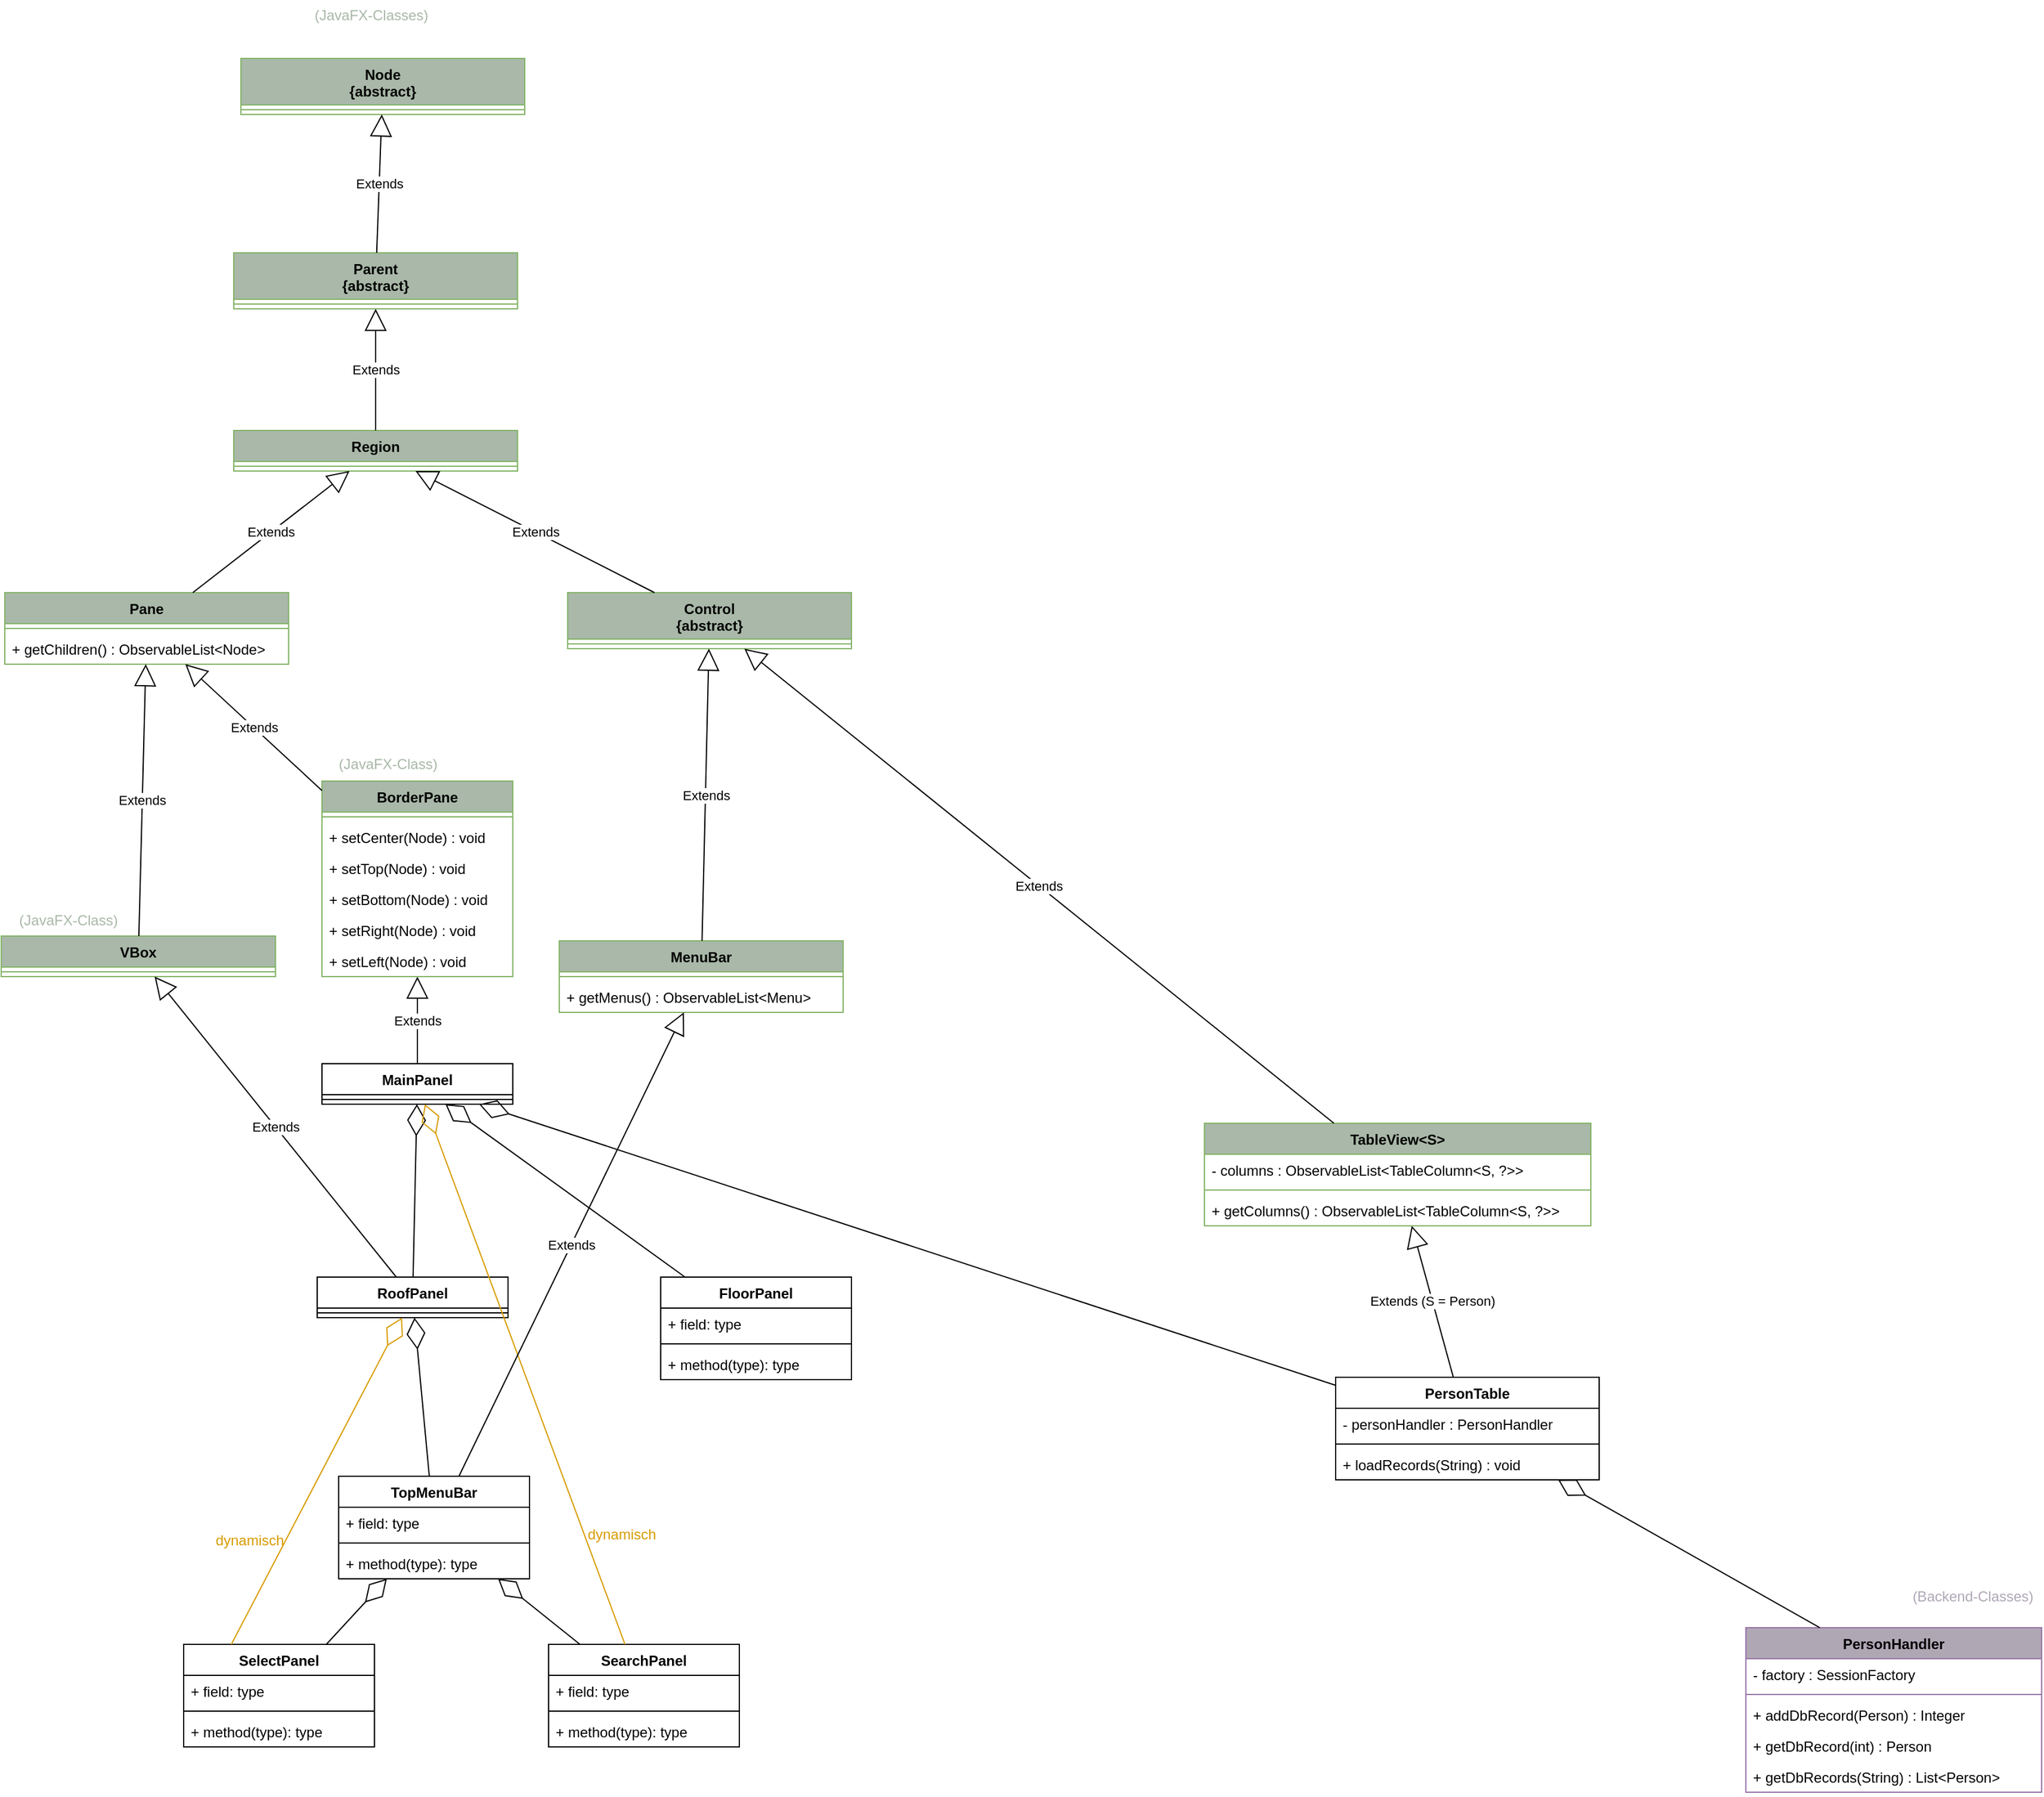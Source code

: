 <mxfile version="21.2.8" type="device">
  <diagram name="Seite-1" id="951YWTJplSf1WFwRsg5J">
    <mxGraphModel dx="1787" dy="1872" grid="0" gridSize="10" guides="1" tooltips="1" connect="1" arrows="1" fold="1" page="1" pageScale="1" pageWidth="1169" pageHeight="827" math="0" shadow="0">
      <root>
        <mxCell id="0" />
        <mxCell id="1" parent="0" />
        <mxCell id="z5cxhXVVNqhrZBHQP9qA-2" value="MainPanel" style="swimlane;fontStyle=1;align=center;verticalAlign=top;childLayout=stackLayout;horizontal=1;startSize=26;horizontalStack=0;resizeParent=1;resizeParentMax=0;resizeLast=0;collapsible=1;marginBottom=0;whiteSpace=wrap;html=1;" parent="1" vertex="1">
          <mxGeometry x="627" y="149" width="160" height="34" as="geometry" />
        </mxCell>
        <mxCell id="z5cxhXVVNqhrZBHQP9qA-4" value="" style="line;strokeWidth=1;fillColor=none;align=left;verticalAlign=middle;spacingTop=-1;spacingLeft=3;spacingRight=3;rotatable=0;labelPosition=right;points=[];portConstraint=eastwest;strokeColor=inherit;" parent="z5cxhXVVNqhrZBHQP9qA-2" vertex="1">
          <mxGeometry y="26" width="160" height="8" as="geometry" />
        </mxCell>
        <mxCell id="z5cxhXVVNqhrZBHQP9qA-6" value="SelectPanel" style="swimlane;fontStyle=1;align=center;verticalAlign=top;childLayout=stackLayout;horizontal=1;startSize=26;horizontalStack=0;resizeParent=1;resizeParentMax=0;resizeLast=0;collapsible=1;marginBottom=0;whiteSpace=wrap;html=1;" parent="1" vertex="1">
          <mxGeometry x="511" y="636" width="160" height="86" as="geometry" />
        </mxCell>
        <mxCell id="z5cxhXVVNqhrZBHQP9qA-7" value="+ field: type" style="text;strokeColor=none;fillColor=none;align=left;verticalAlign=top;spacingLeft=4;spacingRight=4;overflow=hidden;rotatable=0;points=[[0,0.5],[1,0.5]];portConstraint=eastwest;whiteSpace=wrap;html=1;" parent="z5cxhXVVNqhrZBHQP9qA-6" vertex="1">
          <mxGeometry y="26" width="160" height="26" as="geometry" />
        </mxCell>
        <mxCell id="z5cxhXVVNqhrZBHQP9qA-8" value="" style="line;strokeWidth=1;fillColor=none;align=left;verticalAlign=middle;spacingTop=-1;spacingLeft=3;spacingRight=3;rotatable=0;labelPosition=right;points=[];portConstraint=eastwest;strokeColor=inherit;" parent="z5cxhXVVNqhrZBHQP9qA-6" vertex="1">
          <mxGeometry y="52" width="160" height="8" as="geometry" />
        </mxCell>
        <mxCell id="z5cxhXVVNqhrZBHQP9qA-9" value="+ method(type): type" style="text;strokeColor=none;fillColor=none;align=left;verticalAlign=top;spacingLeft=4;spacingRight=4;overflow=hidden;rotatable=0;points=[[0,0.5],[1,0.5]];portConstraint=eastwest;whiteSpace=wrap;html=1;" parent="z5cxhXVVNqhrZBHQP9qA-6" vertex="1">
          <mxGeometry y="60" width="160" height="26" as="geometry" />
        </mxCell>
        <mxCell id="z5cxhXVVNqhrZBHQP9qA-10" value="FloorPanel" style="swimlane;fontStyle=1;align=center;verticalAlign=top;childLayout=stackLayout;horizontal=1;startSize=26;horizontalStack=0;resizeParent=1;resizeParentMax=0;resizeLast=0;collapsible=1;marginBottom=0;whiteSpace=wrap;html=1;" parent="1" vertex="1">
          <mxGeometry x="911" y="328" width="160" height="86" as="geometry" />
        </mxCell>
        <mxCell id="z5cxhXVVNqhrZBHQP9qA-11" value="+ field: type" style="text;strokeColor=none;fillColor=none;align=left;verticalAlign=top;spacingLeft=4;spacingRight=4;overflow=hidden;rotatable=0;points=[[0,0.5],[1,0.5]];portConstraint=eastwest;whiteSpace=wrap;html=1;" parent="z5cxhXVVNqhrZBHQP9qA-10" vertex="1">
          <mxGeometry y="26" width="160" height="26" as="geometry" />
        </mxCell>
        <mxCell id="z5cxhXVVNqhrZBHQP9qA-12" value="" style="line;strokeWidth=1;fillColor=none;align=left;verticalAlign=middle;spacingTop=-1;spacingLeft=3;spacingRight=3;rotatable=0;labelPosition=right;points=[];portConstraint=eastwest;strokeColor=inherit;" parent="z5cxhXVVNqhrZBHQP9qA-10" vertex="1">
          <mxGeometry y="52" width="160" height="8" as="geometry" />
        </mxCell>
        <mxCell id="z5cxhXVVNqhrZBHQP9qA-13" value="+ method(type): type" style="text;strokeColor=none;fillColor=none;align=left;verticalAlign=top;spacingLeft=4;spacingRight=4;overflow=hidden;rotatable=0;points=[[0,0.5],[1,0.5]];portConstraint=eastwest;whiteSpace=wrap;html=1;" parent="z5cxhXVVNqhrZBHQP9qA-10" vertex="1">
          <mxGeometry y="60" width="160" height="26" as="geometry" />
        </mxCell>
        <mxCell id="z5cxhXVVNqhrZBHQP9qA-14" value="PersonTable" style="swimlane;fontStyle=1;align=center;verticalAlign=top;childLayout=stackLayout;horizontal=1;startSize=26;horizontalStack=0;resizeParent=1;resizeParentMax=0;resizeLast=0;collapsible=1;marginBottom=0;whiteSpace=wrap;html=1;" parent="1" vertex="1">
          <mxGeometry x="1477" y="412" width="221" height="86" as="geometry" />
        </mxCell>
        <mxCell id="z5cxhXVVNqhrZBHQP9qA-15" value="- personHandler : PersonHandler" style="text;strokeColor=none;fillColor=none;align=left;verticalAlign=top;spacingLeft=4;spacingRight=4;overflow=hidden;rotatable=0;points=[[0,0.5],[1,0.5]];portConstraint=eastwest;whiteSpace=wrap;html=1;" parent="z5cxhXVVNqhrZBHQP9qA-14" vertex="1">
          <mxGeometry y="26" width="221" height="26" as="geometry" />
        </mxCell>
        <mxCell id="z5cxhXVVNqhrZBHQP9qA-16" value="" style="line;strokeWidth=1;fillColor=none;align=left;verticalAlign=middle;spacingTop=-1;spacingLeft=3;spacingRight=3;rotatable=0;labelPosition=right;points=[];portConstraint=eastwest;strokeColor=inherit;" parent="z5cxhXVVNqhrZBHQP9qA-14" vertex="1">
          <mxGeometry y="52" width="221" height="8" as="geometry" />
        </mxCell>
        <mxCell id="z5cxhXVVNqhrZBHQP9qA-17" value="+ loadRecords(String) : void" style="text;strokeColor=none;fillColor=none;align=left;verticalAlign=top;spacingLeft=4;spacingRight=4;overflow=hidden;rotatable=0;points=[[0,0.5],[1,0.5]];portConstraint=eastwest;whiteSpace=wrap;html=1;" parent="z5cxhXVVNqhrZBHQP9qA-14" vertex="1">
          <mxGeometry y="60" width="221" height="26" as="geometry" />
        </mxCell>
        <mxCell id="z5cxhXVVNqhrZBHQP9qA-18" value="" style="endArrow=diamondThin;endFill=0;endSize=24;html=1;rounded=0;" parent="1" source="6ANkfKjGLpZd2tEgMITe-1" target="z5cxhXVVNqhrZBHQP9qA-2" edge="1">
          <mxGeometry width="160" relative="1" as="geometry">
            <mxPoint x="279" y="239" as="sourcePoint" />
            <mxPoint x="221" y="236" as="targetPoint" />
          </mxGeometry>
        </mxCell>
        <mxCell id="z5cxhXVVNqhrZBHQP9qA-19" value="" style="endArrow=diamondThin;endFill=0;endSize=24;html=1;rounded=0;" parent="1" source="z5cxhXVVNqhrZBHQP9qA-10" target="z5cxhXVVNqhrZBHQP9qA-2" edge="1">
          <mxGeometry width="160" relative="1" as="geometry">
            <mxPoint x="364" y="223" as="sourcePoint" />
            <mxPoint x="488" y="272" as="targetPoint" />
          </mxGeometry>
        </mxCell>
        <mxCell id="z5cxhXVVNqhrZBHQP9qA-20" value="" style="endArrow=diamondThin;endFill=0;endSize=24;html=1;rounded=0;" parent="1" source="z5cxhXVVNqhrZBHQP9qA-14" target="z5cxhXVVNqhrZBHQP9qA-2" edge="1">
          <mxGeometry width="160" relative="1" as="geometry">
            <mxPoint x="419" y="223" as="sourcePoint" />
            <mxPoint x="654" y="148" as="targetPoint" />
          </mxGeometry>
        </mxCell>
        <mxCell id="z5cxhXVVNqhrZBHQP9qA-31" value="PersonHandler" style="swimlane;fontStyle=1;align=center;verticalAlign=top;childLayout=stackLayout;horizontal=1;startSize=26;horizontalStack=0;resizeParent=1;resizeParentMax=0;resizeLast=0;collapsible=1;marginBottom=0;whiteSpace=wrap;html=1;fillColor=#B0A7B5;strokeColor=#9673a6;gradientColor=none;" parent="1" vertex="1">
          <mxGeometry x="1821" y="622" width="248" height="138" as="geometry" />
        </mxCell>
        <mxCell id="z5cxhXVVNqhrZBHQP9qA-32" value="- factory : SessionFactory" style="text;strokeColor=none;fillColor=none;align=left;verticalAlign=top;spacingLeft=4;spacingRight=4;overflow=hidden;rotatable=0;points=[[0,0.5],[1,0.5]];portConstraint=eastwest;whiteSpace=wrap;html=1;" parent="z5cxhXVVNqhrZBHQP9qA-31" vertex="1">
          <mxGeometry y="26" width="248" height="26" as="geometry" />
        </mxCell>
        <mxCell id="z5cxhXVVNqhrZBHQP9qA-33" value="" style="line;strokeWidth=1;fillColor=none;align=left;verticalAlign=middle;spacingTop=-1;spacingLeft=3;spacingRight=3;rotatable=0;labelPosition=right;points=[];portConstraint=eastwest;strokeColor=inherit;" parent="z5cxhXVVNqhrZBHQP9qA-31" vertex="1">
          <mxGeometry y="52" width="248" height="8" as="geometry" />
        </mxCell>
        <mxCell id="z5cxhXVVNqhrZBHQP9qA-34" value="+ addDbRecord(Person) : Integer" style="text;strokeColor=none;fillColor=none;align=left;verticalAlign=top;spacingLeft=4;spacingRight=4;overflow=hidden;rotatable=0;points=[[0,0.5],[1,0.5]];portConstraint=eastwest;whiteSpace=wrap;html=1;" parent="z5cxhXVVNqhrZBHQP9qA-31" vertex="1">
          <mxGeometry y="60" width="248" height="26" as="geometry" />
        </mxCell>
        <mxCell id="6ANkfKjGLpZd2tEgMITe-6" value="+ getDbRecord(int) : Person" style="text;strokeColor=none;fillColor=none;align=left;verticalAlign=top;spacingLeft=4;spacingRight=4;overflow=hidden;rotatable=0;points=[[0,0.5],[1,0.5]];portConstraint=eastwest;whiteSpace=wrap;html=1;" vertex="1" parent="z5cxhXVVNqhrZBHQP9qA-31">
          <mxGeometry y="86" width="248" height="26" as="geometry" />
        </mxCell>
        <mxCell id="6ANkfKjGLpZd2tEgMITe-7" value="+ getDbRecords(String) : List&amp;lt;Person&amp;gt;" style="text;strokeColor=none;fillColor=none;align=left;verticalAlign=top;spacingLeft=4;spacingRight=4;overflow=hidden;rotatable=0;points=[[0,0.5],[1,0.5]];portConstraint=eastwest;whiteSpace=wrap;html=1;" vertex="1" parent="z5cxhXVVNqhrZBHQP9qA-31">
          <mxGeometry y="112" width="248" height="26" as="geometry" />
        </mxCell>
        <mxCell id="z5cxhXVVNqhrZBHQP9qA-35" value="" style="endArrow=diamondThin;endFill=0;endSize=24;html=1;rounded=0;exitX=0.25;exitY=0;exitDx=0;exitDy=0;" parent="1" source="z5cxhXVVNqhrZBHQP9qA-31" target="z5cxhXVVNqhrZBHQP9qA-14" edge="1">
          <mxGeometry width="160" relative="1" as="geometry">
            <mxPoint x="27" y="585" as="sourcePoint" />
            <mxPoint x="340" y="381" as="targetPoint" />
          </mxGeometry>
        </mxCell>
        <mxCell id="6ANkfKjGLpZd2tEgMITe-1" value="RoofPanel" style="swimlane;fontStyle=1;align=center;verticalAlign=top;childLayout=stackLayout;horizontal=1;startSize=26;horizontalStack=0;resizeParent=1;resizeParentMax=0;resizeLast=0;collapsible=1;marginBottom=0;whiteSpace=wrap;html=1;" vertex="1" parent="1">
          <mxGeometry x="623" y="328" width="160" height="34" as="geometry" />
        </mxCell>
        <mxCell id="6ANkfKjGLpZd2tEgMITe-3" value="" style="line;strokeWidth=1;fillColor=none;align=left;verticalAlign=middle;spacingTop=-1;spacingLeft=3;spacingRight=3;rotatable=0;labelPosition=right;points=[];portConstraint=eastwest;strokeColor=inherit;" vertex="1" parent="6ANkfKjGLpZd2tEgMITe-1">
          <mxGeometry y="26" width="160" height="8" as="geometry" />
        </mxCell>
        <mxCell id="6ANkfKjGLpZd2tEgMITe-8" value="TopMenuBar" style="swimlane;fontStyle=1;align=center;verticalAlign=top;childLayout=stackLayout;horizontal=1;startSize=26;horizontalStack=0;resizeParent=1;resizeParentMax=0;resizeLast=0;collapsible=1;marginBottom=0;whiteSpace=wrap;html=1;" vertex="1" parent="1">
          <mxGeometry x="641" y="495" width="160" height="86" as="geometry" />
        </mxCell>
        <mxCell id="6ANkfKjGLpZd2tEgMITe-9" value="+ field: type" style="text;strokeColor=none;fillColor=none;align=left;verticalAlign=top;spacingLeft=4;spacingRight=4;overflow=hidden;rotatable=0;points=[[0,0.5],[1,0.5]];portConstraint=eastwest;whiteSpace=wrap;html=1;" vertex="1" parent="6ANkfKjGLpZd2tEgMITe-8">
          <mxGeometry y="26" width="160" height="26" as="geometry" />
        </mxCell>
        <mxCell id="6ANkfKjGLpZd2tEgMITe-10" value="" style="line;strokeWidth=1;fillColor=none;align=left;verticalAlign=middle;spacingTop=-1;spacingLeft=3;spacingRight=3;rotatable=0;labelPosition=right;points=[];portConstraint=eastwest;strokeColor=inherit;" vertex="1" parent="6ANkfKjGLpZd2tEgMITe-8">
          <mxGeometry y="52" width="160" height="8" as="geometry" />
        </mxCell>
        <mxCell id="6ANkfKjGLpZd2tEgMITe-11" value="+ method(type): type" style="text;strokeColor=none;fillColor=none;align=left;verticalAlign=top;spacingLeft=4;spacingRight=4;overflow=hidden;rotatable=0;points=[[0,0.5],[1,0.5]];portConstraint=eastwest;whiteSpace=wrap;html=1;" vertex="1" parent="6ANkfKjGLpZd2tEgMITe-8">
          <mxGeometry y="60" width="160" height="26" as="geometry" />
        </mxCell>
        <mxCell id="6ANkfKjGLpZd2tEgMITe-12" value="" style="endArrow=diamondThin;endFill=0;endSize=24;html=1;rounded=0;" edge="1" parent="1" source="6ANkfKjGLpZd2tEgMITe-8" target="6ANkfKjGLpZd2tEgMITe-1">
          <mxGeometry width="160" relative="1" as="geometry">
            <mxPoint x="713" y="338" as="sourcePoint" />
            <mxPoint x="784" y="447" as="targetPoint" />
          </mxGeometry>
        </mxCell>
        <mxCell id="6ANkfKjGLpZd2tEgMITe-13" value="SearchPanel" style="swimlane;fontStyle=1;align=center;verticalAlign=top;childLayout=stackLayout;horizontal=1;startSize=26;horizontalStack=0;resizeParent=1;resizeParentMax=0;resizeLast=0;collapsible=1;marginBottom=0;whiteSpace=wrap;html=1;" vertex="1" parent="1">
          <mxGeometry x="817" y="636" width="160" height="86" as="geometry" />
        </mxCell>
        <mxCell id="6ANkfKjGLpZd2tEgMITe-14" value="+ field: type" style="text;strokeColor=none;fillColor=none;align=left;verticalAlign=top;spacingLeft=4;spacingRight=4;overflow=hidden;rotatable=0;points=[[0,0.5],[1,0.5]];portConstraint=eastwest;whiteSpace=wrap;html=1;" vertex="1" parent="6ANkfKjGLpZd2tEgMITe-13">
          <mxGeometry y="26" width="160" height="26" as="geometry" />
        </mxCell>
        <mxCell id="6ANkfKjGLpZd2tEgMITe-15" value="" style="line;strokeWidth=1;fillColor=none;align=left;verticalAlign=middle;spacingTop=-1;spacingLeft=3;spacingRight=3;rotatable=0;labelPosition=right;points=[];portConstraint=eastwest;strokeColor=inherit;" vertex="1" parent="6ANkfKjGLpZd2tEgMITe-13">
          <mxGeometry y="52" width="160" height="8" as="geometry" />
        </mxCell>
        <mxCell id="6ANkfKjGLpZd2tEgMITe-16" value="+ method(type): type" style="text;strokeColor=none;fillColor=none;align=left;verticalAlign=top;spacingLeft=4;spacingRight=4;overflow=hidden;rotatable=0;points=[[0,0.5],[1,0.5]];portConstraint=eastwest;whiteSpace=wrap;html=1;" vertex="1" parent="6ANkfKjGLpZd2tEgMITe-13">
          <mxGeometry y="60" width="160" height="26" as="geometry" />
        </mxCell>
        <mxCell id="6ANkfKjGLpZd2tEgMITe-17" value="" style="endArrow=diamondThin;endFill=0;endSize=24;html=1;rounded=0;" edge="1" parent="1" source="z5cxhXVVNqhrZBHQP9qA-6" target="6ANkfKjGLpZd2tEgMITe-8">
          <mxGeometry width="160" relative="1" as="geometry">
            <mxPoint x="727" y="505" as="sourcePoint" />
            <mxPoint x="715" y="372" as="targetPoint" />
          </mxGeometry>
        </mxCell>
        <mxCell id="6ANkfKjGLpZd2tEgMITe-18" value="" style="endArrow=diamondThin;endFill=0;endSize=24;html=1;rounded=0;" edge="1" parent="1" source="6ANkfKjGLpZd2tEgMITe-13" target="6ANkfKjGLpZd2tEgMITe-8">
          <mxGeometry width="160" relative="1" as="geometry">
            <mxPoint x="641" y="646" as="sourcePoint" />
            <mxPoint x="691" y="591" as="targetPoint" />
          </mxGeometry>
        </mxCell>
        <mxCell id="6ANkfKjGLpZd2tEgMITe-19" value="" style="endArrow=diamondThin;endFill=0;endSize=24;html=1;rounded=0;exitX=0.25;exitY=0;exitDx=0;exitDy=0;fillColor=#ffe6cc;strokeColor=#d79b00;" edge="1" parent="1" source="z5cxhXVVNqhrZBHQP9qA-6" target="6ANkfKjGLpZd2tEgMITe-1">
          <mxGeometry width="160" relative="1" as="geometry">
            <mxPoint x="641" y="646" as="sourcePoint" />
            <mxPoint x="691" y="591" as="targetPoint" />
          </mxGeometry>
        </mxCell>
        <mxCell id="6ANkfKjGLpZd2tEgMITe-21" value="" style="endArrow=diamondThin;endFill=0;endSize=24;html=1;rounded=0;fillColor=#ffe6cc;strokeColor=#d79b00;" edge="1" parent="1" source="6ANkfKjGLpZd2tEgMITe-13" target="z5cxhXVVNqhrZBHQP9qA-2">
          <mxGeometry width="160" relative="1" as="geometry">
            <mxPoint x="921" y="580" as="sourcePoint" />
            <mxPoint x="715" y="372" as="targetPoint" />
          </mxGeometry>
        </mxCell>
        <mxCell id="6ANkfKjGLpZd2tEgMITe-22" value="&lt;font color=&quot;#d79b00&quot;&gt;dynamisch&lt;/font&gt;" style="text;html=1;align=center;verticalAlign=middle;resizable=0;points=[];autosize=1;strokeColor=none;fillColor=none;" vertex="1" parent="1">
          <mxGeometry x="528" y="536" width="75" height="26" as="geometry" />
        </mxCell>
        <mxCell id="6ANkfKjGLpZd2tEgMITe-24" value="&lt;font color=&quot;#d79b00&quot;&gt;dynamisch&lt;/font&gt;" style="text;html=1;align=center;verticalAlign=middle;resizable=0;points=[];autosize=1;strokeColor=none;fillColor=none;" vertex="1" parent="1">
          <mxGeometry x="840" y="531" width="75" height="26" as="geometry" />
        </mxCell>
        <mxCell id="6ANkfKjGLpZd2tEgMITe-27" value="Extends" style="endArrow=block;endSize=16;endFill=0;html=1;rounded=0;" edge="1" parent="1" source="z5cxhXVVNqhrZBHQP9qA-2" target="6ANkfKjGLpZd2tEgMITe-31">
          <mxGeometry width="160" relative="1" as="geometry">
            <mxPoint x="504" y="81" as="sourcePoint" />
            <mxPoint x="711.139" y="-36.0" as="targetPoint" />
          </mxGeometry>
        </mxCell>
        <mxCell id="6ANkfKjGLpZd2tEgMITe-31" value="BorderPane" style="swimlane;fontStyle=1;align=center;verticalAlign=top;childLayout=stackLayout;horizontal=1;startSize=26;horizontalStack=0;resizeParent=1;resizeParentMax=0;resizeLast=0;collapsible=1;marginBottom=0;whiteSpace=wrap;html=1;fillColor=#A9B8A8;strokeColor=#82b366;" vertex="1" parent="1">
          <mxGeometry x="627" y="-88" width="160" height="164" as="geometry" />
        </mxCell>
        <mxCell id="6ANkfKjGLpZd2tEgMITe-33" value="" style="line;strokeWidth=1;fillColor=none;align=left;verticalAlign=middle;spacingTop=-1;spacingLeft=3;spacingRight=3;rotatable=0;labelPosition=right;points=[];portConstraint=eastwest;strokeColor=inherit;" vertex="1" parent="6ANkfKjGLpZd2tEgMITe-31">
          <mxGeometry y="26" width="160" height="8" as="geometry" />
        </mxCell>
        <mxCell id="6ANkfKjGLpZd2tEgMITe-34" value="+ setCenter(Node) : void" style="text;strokeColor=none;fillColor=none;align=left;verticalAlign=top;spacingLeft=4;spacingRight=4;overflow=hidden;rotatable=0;points=[[0,0.5],[1,0.5]];portConstraint=eastwest;whiteSpace=wrap;html=1;" vertex="1" parent="6ANkfKjGLpZd2tEgMITe-31">
          <mxGeometry y="34" width="160" height="26" as="geometry" />
        </mxCell>
        <mxCell id="6ANkfKjGLpZd2tEgMITe-35" value="+ setTop(Node) : void" style="text;strokeColor=none;fillColor=none;align=left;verticalAlign=top;spacingLeft=4;spacingRight=4;overflow=hidden;rotatable=0;points=[[0,0.5],[1,0.5]];portConstraint=eastwest;whiteSpace=wrap;html=1;" vertex="1" parent="6ANkfKjGLpZd2tEgMITe-31">
          <mxGeometry y="60" width="160" height="26" as="geometry" />
        </mxCell>
        <mxCell id="6ANkfKjGLpZd2tEgMITe-36" value="+ setBottom(Node) : void" style="text;strokeColor=none;fillColor=none;align=left;verticalAlign=top;spacingLeft=4;spacingRight=4;overflow=hidden;rotatable=0;points=[[0,0.5],[1,0.5]];portConstraint=eastwest;whiteSpace=wrap;html=1;" vertex="1" parent="6ANkfKjGLpZd2tEgMITe-31">
          <mxGeometry y="86" width="160" height="26" as="geometry" />
        </mxCell>
        <mxCell id="6ANkfKjGLpZd2tEgMITe-37" value="+ setRight(Node) : void" style="text;strokeColor=none;fillColor=none;align=left;verticalAlign=top;spacingLeft=4;spacingRight=4;overflow=hidden;rotatable=0;points=[[0,0.5],[1,0.5]];portConstraint=eastwest;whiteSpace=wrap;html=1;" vertex="1" parent="6ANkfKjGLpZd2tEgMITe-31">
          <mxGeometry y="112" width="160" height="26" as="geometry" />
        </mxCell>
        <mxCell id="6ANkfKjGLpZd2tEgMITe-38" value="+ setLeft(Node) : void" style="text;strokeColor=none;fillColor=none;align=left;verticalAlign=top;spacingLeft=4;spacingRight=4;overflow=hidden;rotatable=0;points=[[0,0.5],[1,0.5]];portConstraint=eastwest;whiteSpace=wrap;html=1;" vertex="1" parent="6ANkfKjGLpZd2tEgMITe-31">
          <mxGeometry y="138" width="160" height="26" as="geometry" />
        </mxCell>
        <mxCell id="6ANkfKjGLpZd2tEgMITe-39" value="&lt;font color=&quot;#a9b8a8&quot;&gt;(JavaFX-Class)&lt;/font&gt;" style="text;html=1;align=center;verticalAlign=middle;resizable=0;points=[];autosize=1;strokeColor=none;fillColor=none;" vertex="1" parent="1">
          <mxGeometry x="631" y="-115" width="101" height="26" as="geometry" />
        </mxCell>
        <mxCell id="6ANkfKjGLpZd2tEgMITe-47" value="Extends (S = Person)" style="endArrow=block;endSize=16;endFill=0;html=1;rounded=0;" edge="1" parent="1" source="z5cxhXVVNqhrZBHQP9qA-14" target="6ANkfKjGLpZd2tEgMITe-52">
          <mxGeometry width="160" relative="1" as="geometry">
            <mxPoint x="328" y="312" as="sourcePoint" />
            <mxPoint x="335.91" y="163" as="targetPoint" />
          </mxGeometry>
        </mxCell>
        <mxCell id="6ANkfKjGLpZd2tEgMITe-52" value="TableView&amp;lt;S&amp;gt;" style="swimlane;fontStyle=1;align=center;verticalAlign=top;childLayout=stackLayout;horizontal=1;startSize=26;horizontalStack=0;resizeParent=1;resizeParentMax=0;resizeLast=0;collapsible=1;marginBottom=0;whiteSpace=wrap;html=1;fillColor=#A9B8A8;strokeColor=#82b366;" vertex="1" parent="1">
          <mxGeometry x="1367" y="199" width="324" height="86" as="geometry" />
        </mxCell>
        <mxCell id="6ANkfKjGLpZd2tEgMITe-53" value="- columns : ObservableList&amp;lt;TableColumn&amp;lt;S, ?&amp;gt;&amp;gt;" style="text;strokeColor=none;fillColor=none;align=left;verticalAlign=top;spacingLeft=4;spacingRight=4;overflow=hidden;rotatable=0;points=[[0,0.5],[1,0.5]];portConstraint=eastwest;whiteSpace=wrap;html=1;" vertex="1" parent="6ANkfKjGLpZd2tEgMITe-52">
          <mxGeometry y="26" width="324" height="26" as="geometry" />
        </mxCell>
        <mxCell id="6ANkfKjGLpZd2tEgMITe-54" value="" style="line;strokeWidth=1;fillColor=none;align=left;verticalAlign=middle;spacingTop=-1;spacingLeft=3;spacingRight=3;rotatable=0;labelPosition=right;points=[];portConstraint=eastwest;strokeColor=inherit;" vertex="1" parent="6ANkfKjGLpZd2tEgMITe-52">
          <mxGeometry y="52" width="324" height="8" as="geometry" />
        </mxCell>
        <mxCell id="6ANkfKjGLpZd2tEgMITe-55" value="+&amp;nbsp;getColumns() : ObservableList&amp;lt;TableColumn&amp;lt;S, ?&amp;gt;&amp;gt;" style="text;strokeColor=none;fillColor=none;align=left;verticalAlign=top;spacingLeft=4;spacingRight=4;overflow=hidden;rotatable=0;points=[[0,0.5],[1,0.5]];portConstraint=eastwest;whiteSpace=wrap;html=1;" vertex="1" parent="6ANkfKjGLpZd2tEgMITe-52">
          <mxGeometry y="60" width="324" height="26" as="geometry" />
        </mxCell>
        <mxCell id="6ANkfKjGLpZd2tEgMITe-65" value="VBox" style="swimlane;fontStyle=1;align=center;verticalAlign=top;childLayout=stackLayout;horizontal=1;startSize=26;horizontalStack=0;resizeParent=1;resizeParentMax=0;resizeLast=0;collapsible=1;marginBottom=0;whiteSpace=wrap;html=1;fillColor=#A9B8A8;strokeColor=#82b366;" vertex="1" parent="1">
          <mxGeometry x="358" y="42" width="230" height="34" as="geometry" />
        </mxCell>
        <mxCell id="6ANkfKjGLpZd2tEgMITe-67" value="" style="line;strokeWidth=1;fillColor=none;align=left;verticalAlign=middle;spacingTop=-1;spacingLeft=3;spacingRight=3;rotatable=0;labelPosition=right;points=[];portConstraint=eastwest;strokeColor=inherit;" vertex="1" parent="6ANkfKjGLpZd2tEgMITe-65">
          <mxGeometry y="26" width="230" height="8" as="geometry" />
        </mxCell>
        <mxCell id="6ANkfKjGLpZd2tEgMITe-69" value="&lt;font color=&quot;#a9b8a8&quot;&gt;(JavaFX-Class)&lt;/font&gt;" style="text;html=1;align=center;verticalAlign=middle;resizable=0;points=[];autosize=1;strokeColor=none;fillColor=none;" vertex="1" parent="1">
          <mxGeometry x="363.5" y="16" width="101" height="26" as="geometry" />
        </mxCell>
        <mxCell id="6ANkfKjGLpZd2tEgMITe-70" value="Pane" style="swimlane;fontStyle=1;align=center;verticalAlign=top;childLayout=stackLayout;horizontal=1;startSize=26;horizontalStack=0;resizeParent=1;resizeParentMax=0;resizeLast=0;collapsible=1;marginBottom=0;whiteSpace=wrap;html=1;fillColor=#A9B8A8;strokeColor=#82b366;" vertex="1" parent="1">
          <mxGeometry x="361" y="-246" width="238" height="60" as="geometry" />
        </mxCell>
        <mxCell id="6ANkfKjGLpZd2tEgMITe-72" value="" style="line;strokeWidth=1;fillColor=none;align=left;verticalAlign=middle;spacingTop=-1;spacingLeft=3;spacingRight=3;rotatable=0;labelPosition=right;points=[];portConstraint=eastwest;strokeColor=inherit;" vertex="1" parent="6ANkfKjGLpZd2tEgMITe-70">
          <mxGeometry y="26" width="238" height="8" as="geometry" />
        </mxCell>
        <mxCell id="6ANkfKjGLpZd2tEgMITe-73" value="+&amp;nbsp;getChildren() : ObservableList&amp;lt;Node&amp;gt;" style="text;strokeColor=none;fillColor=none;align=left;verticalAlign=top;spacingLeft=4;spacingRight=4;overflow=hidden;rotatable=0;points=[[0,0.5],[1,0.5]];portConstraint=eastwest;whiteSpace=wrap;html=1;" vertex="1" parent="6ANkfKjGLpZd2tEgMITe-70">
          <mxGeometry y="34" width="238" height="26" as="geometry" />
        </mxCell>
        <mxCell id="6ANkfKjGLpZd2tEgMITe-75" value="Extends" style="endArrow=block;endSize=16;endFill=0;html=1;rounded=0;" edge="1" parent="1" source="6ANkfKjGLpZd2tEgMITe-1" target="6ANkfKjGLpZd2tEgMITe-65">
          <mxGeometry width="160" relative="1" as="geometry">
            <mxPoint x="577" y="301" as="sourcePoint" />
            <mxPoint x="577" y="228" as="targetPoint" />
          </mxGeometry>
        </mxCell>
        <mxCell id="6ANkfKjGLpZd2tEgMITe-76" value="Extends" style="endArrow=block;endSize=16;endFill=0;html=1;rounded=0;" edge="1" parent="1" source="6ANkfKjGLpZd2tEgMITe-65" target="6ANkfKjGLpZd2tEgMITe-70">
          <mxGeometry width="160" relative="1" as="geometry">
            <mxPoint x="430" y="28" as="sourcePoint" />
            <mxPoint x="197" y="-224" as="targetPoint" />
          </mxGeometry>
        </mxCell>
        <mxCell id="6ANkfKjGLpZd2tEgMITe-77" value="Extends" style="endArrow=block;endSize=16;endFill=0;html=1;rounded=0;" edge="1" parent="1" source="6ANkfKjGLpZd2tEgMITe-31" target="6ANkfKjGLpZd2tEgMITe-70">
          <mxGeometry width="160" relative="1" as="geometry">
            <mxPoint x="451" y="52" as="sourcePoint" />
            <mxPoint x="485" y="-176" as="targetPoint" />
          </mxGeometry>
        </mxCell>
        <mxCell id="6ANkfKjGLpZd2tEgMITe-78" value="MenuBar" style="swimlane;fontStyle=1;align=center;verticalAlign=top;childLayout=stackLayout;horizontal=1;startSize=26;horizontalStack=0;resizeParent=1;resizeParentMax=0;resizeLast=0;collapsible=1;marginBottom=0;whiteSpace=wrap;html=1;fillColor=#A9B8A8;strokeColor=#82b366;" vertex="1" parent="1">
          <mxGeometry x="826" y="46" width="238" height="60" as="geometry" />
        </mxCell>
        <mxCell id="6ANkfKjGLpZd2tEgMITe-79" value="" style="line;strokeWidth=1;fillColor=none;align=left;verticalAlign=middle;spacingTop=-1;spacingLeft=3;spacingRight=3;rotatable=0;labelPosition=right;points=[];portConstraint=eastwest;strokeColor=inherit;" vertex="1" parent="6ANkfKjGLpZd2tEgMITe-78">
          <mxGeometry y="26" width="238" height="8" as="geometry" />
        </mxCell>
        <mxCell id="6ANkfKjGLpZd2tEgMITe-80" value="+&amp;nbsp;getMenus() : ObservableList&amp;lt;Menu&amp;gt;&amp;nbsp;" style="text;strokeColor=none;fillColor=none;align=left;verticalAlign=top;spacingLeft=4;spacingRight=4;overflow=hidden;rotatable=0;points=[[0,0.5],[1,0.5]];portConstraint=eastwest;whiteSpace=wrap;html=1;" vertex="1" parent="6ANkfKjGLpZd2tEgMITe-78">
          <mxGeometry y="34" width="238" height="26" as="geometry" />
        </mxCell>
        <mxCell id="6ANkfKjGLpZd2tEgMITe-81" value="Extends" style="endArrow=block;endSize=16;endFill=0;html=1;rounded=0;" edge="1" parent="1" source="6ANkfKjGLpZd2tEgMITe-8" target="6ANkfKjGLpZd2tEgMITe-78">
          <mxGeometry width="160" relative="1" as="geometry">
            <mxPoint x="847" y="335" as="sourcePoint" />
            <mxPoint x="522" y="-176" as="targetPoint" />
          </mxGeometry>
        </mxCell>
        <mxCell id="6ANkfKjGLpZd2tEgMITe-86" value="Control&lt;br&gt;{abstract}" style="swimlane;fontStyle=1;align=center;verticalAlign=top;childLayout=stackLayout;horizontal=1;startSize=39;horizontalStack=0;resizeParent=1;resizeParentMax=0;resizeLast=0;collapsible=1;marginBottom=0;whiteSpace=wrap;html=1;fillColor=#A9B8A8;strokeColor=#82b366;" vertex="1" parent="1">
          <mxGeometry x="833" y="-246" width="238" height="47" as="geometry" />
        </mxCell>
        <mxCell id="6ANkfKjGLpZd2tEgMITe-87" value="" style="line;strokeWidth=1;fillColor=none;align=left;verticalAlign=middle;spacingTop=-1;spacingLeft=3;spacingRight=3;rotatable=0;labelPosition=right;points=[];portConstraint=eastwest;strokeColor=inherit;" vertex="1" parent="6ANkfKjGLpZd2tEgMITe-86">
          <mxGeometry y="39" width="238" height="8" as="geometry" />
        </mxCell>
        <mxCell id="6ANkfKjGLpZd2tEgMITe-89" value="Region" style="swimlane;fontStyle=1;align=center;verticalAlign=top;childLayout=stackLayout;horizontal=1;startSize=26;horizontalStack=0;resizeParent=1;resizeParentMax=0;resizeLast=0;collapsible=1;marginBottom=0;whiteSpace=wrap;html=1;fillColor=#A9B8A8;strokeColor=#82b366;" vertex="1" parent="1">
          <mxGeometry x="553" y="-382" width="238" height="34" as="geometry" />
        </mxCell>
        <mxCell id="6ANkfKjGLpZd2tEgMITe-90" value="" style="line;strokeWidth=1;fillColor=none;align=left;verticalAlign=middle;spacingTop=-1;spacingLeft=3;spacingRight=3;rotatable=0;labelPosition=right;points=[];portConstraint=eastwest;strokeColor=inherit;" vertex="1" parent="6ANkfKjGLpZd2tEgMITe-89">
          <mxGeometry y="26" width="238" height="8" as="geometry" />
        </mxCell>
        <mxCell id="6ANkfKjGLpZd2tEgMITe-92" value="Parent&lt;br&gt;{abstract}" style="swimlane;fontStyle=1;align=center;verticalAlign=top;childLayout=stackLayout;horizontal=1;startSize=39;horizontalStack=0;resizeParent=1;resizeParentMax=0;resizeLast=0;collapsible=1;marginBottom=0;whiteSpace=wrap;html=1;fillColor=#A9B8A8;strokeColor=#82b366;" vertex="1" parent="1">
          <mxGeometry x="553" y="-531" width="238" height="47" as="geometry" />
        </mxCell>
        <mxCell id="6ANkfKjGLpZd2tEgMITe-93" value="" style="line;strokeWidth=1;fillColor=none;align=left;verticalAlign=middle;spacingTop=-1;spacingLeft=3;spacingRight=3;rotatable=0;labelPosition=right;points=[];portConstraint=eastwest;strokeColor=inherit;" vertex="1" parent="6ANkfKjGLpZd2tEgMITe-92">
          <mxGeometry y="39" width="238" height="8" as="geometry" />
        </mxCell>
        <mxCell id="6ANkfKjGLpZd2tEgMITe-94" value="Node&lt;br&gt;{abstract}" style="swimlane;fontStyle=1;align=center;verticalAlign=top;childLayout=stackLayout;horizontal=1;startSize=39;horizontalStack=0;resizeParent=1;resizeParentMax=0;resizeLast=0;collapsible=1;marginBottom=0;whiteSpace=wrap;html=1;fillColor=#A9B8A8;strokeColor=#82b366;" vertex="1" parent="1">
          <mxGeometry x="559" y="-694" width="238" height="47" as="geometry" />
        </mxCell>
        <mxCell id="6ANkfKjGLpZd2tEgMITe-95" value="" style="line;strokeWidth=1;fillColor=none;align=left;verticalAlign=middle;spacingTop=-1;spacingLeft=3;spacingRight=3;rotatable=0;labelPosition=right;points=[];portConstraint=eastwest;strokeColor=inherit;" vertex="1" parent="6ANkfKjGLpZd2tEgMITe-94">
          <mxGeometry y="39" width="238" height="8" as="geometry" />
        </mxCell>
        <mxCell id="6ANkfKjGLpZd2tEgMITe-96" value="Extends" style="endArrow=block;endSize=16;endFill=0;html=1;rounded=0;" edge="1" parent="1" source="6ANkfKjGLpZd2tEgMITe-78" target="6ANkfKjGLpZd2tEgMITe-86">
          <mxGeometry width="160" relative="1" as="geometry">
            <mxPoint x="900" y="267" as="sourcePoint" />
            <mxPoint x="1088" y="-122" as="targetPoint" />
          </mxGeometry>
        </mxCell>
        <mxCell id="6ANkfKjGLpZd2tEgMITe-97" value="Extends" style="endArrow=block;endSize=16;endFill=0;html=1;rounded=0;" edge="1" parent="1" source="6ANkfKjGLpZd2tEgMITe-86" target="6ANkfKjGLpZd2tEgMITe-89">
          <mxGeometry width="160" relative="1" as="geometry">
            <mxPoint x="801" y="-93.5" as="sourcePoint" />
            <mxPoint x="806" y="-338.5" as="targetPoint" />
          </mxGeometry>
        </mxCell>
        <mxCell id="6ANkfKjGLpZd2tEgMITe-98" value="Extends" style="endArrow=block;endSize=16;endFill=0;html=1;rounded=0;" edge="1" parent="1" source="6ANkfKjGLpZd2tEgMITe-89" target="6ANkfKjGLpZd2tEgMITe-92">
          <mxGeometry width="160" relative="1" as="geometry">
            <mxPoint x="995" y="-356" as="sourcePoint" />
            <mxPoint x="794" y="-458" as="targetPoint" />
          </mxGeometry>
        </mxCell>
        <mxCell id="6ANkfKjGLpZd2tEgMITe-99" value="Extends" style="endArrow=block;endSize=16;endFill=0;html=1;rounded=0;" edge="1" parent="1" source="6ANkfKjGLpZd2tEgMITe-92" target="6ANkfKjGLpZd2tEgMITe-94">
          <mxGeometry width="160" relative="1" as="geometry">
            <mxPoint x="399.82" y="-552" as="sourcePoint" />
            <mxPoint x="399.82" y="-654" as="targetPoint" />
          </mxGeometry>
        </mxCell>
        <mxCell id="6ANkfKjGLpZd2tEgMITe-100" value="Extends" style="endArrow=block;endSize=16;endFill=0;html=1;rounded=0;" edge="1" parent="1" source="6ANkfKjGLpZd2tEgMITe-70" target="6ANkfKjGLpZd2tEgMITe-89">
          <mxGeometry width="160" relative="1" as="geometry">
            <mxPoint x="403" y="-379" as="sourcePoint" />
            <mxPoint x="407" y="-495" as="targetPoint" />
          </mxGeometry>
        </mxCell>
        <mxCell id="6ANkfKjGLpZd2tEgMITe-101" value="Extends" style="endArrow=block;endSize=16;endFill=0;html=1;rounded=0;" edge="1" parent="1" source="6ANkfKjGLpZd2tEgMITe-52" target="6ANkfKjGLpZd2tEgMITe-86">
          <mxGeometry width="160" relative="1" as="geometry">
            <mxPoint x="250" y="35" as="sourcePoint" />
            <mxPoint x="256" y="-193" as="targetPoint" />
          </mxGeometry>
        </mxCell>
        <mxCell id="6ANkfKjGLpZd2tEgMITe-102" value="&lt;font color=&quot;#b0a7b5&quot;&gt;(Backend-Classes)&lt;/font&gt;" style="text;html=1;align=center;verticalAlign=middle;resizable=0;points=[];autosize=1;strokeColor=none;fillColor=none;" vertex="1" parent="1">
          <mxGeometry x="1951" y="583" width="119" height="26" as="geometry" />
        </mxCell>
        <mxCell id="6ANkfKjGLpZd2tEgMITe-103" value="&lt;font color=&quot;#a9b8a8&quot;&gt;(JavaFX-Classes)&lt;/font&gt;" style="text;html=1;align=center;verticalAlign=middle;resizable=0;points=[];autosize=1;strokeColor=none;fillColor=none;" vertex="1" parent="1">
          <mxGeometry x="611" y="-743" width="113" height="26" as="geometry" />
        </mxCell>
      </root>
    </mxGraphModel>
  </diagram>
</mxfile>
